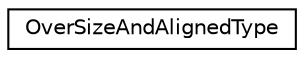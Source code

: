 digraph "Graphical Class Hierarchy"
{
  edge [fontname="Helvetica",fontsize="10",labelfontname="Helvetica",labelfontsize="10"];
  node [fontname="Helvetica",fontsize="10",shape=record];
  rankdir="LR";
  Node0 [label="OverSizeAndAlignedType",height=0.2,width=0.4,color="black", fillcolor="white", style="filled",URL="$struct_over_size_and_aligned_type.html"];
}
